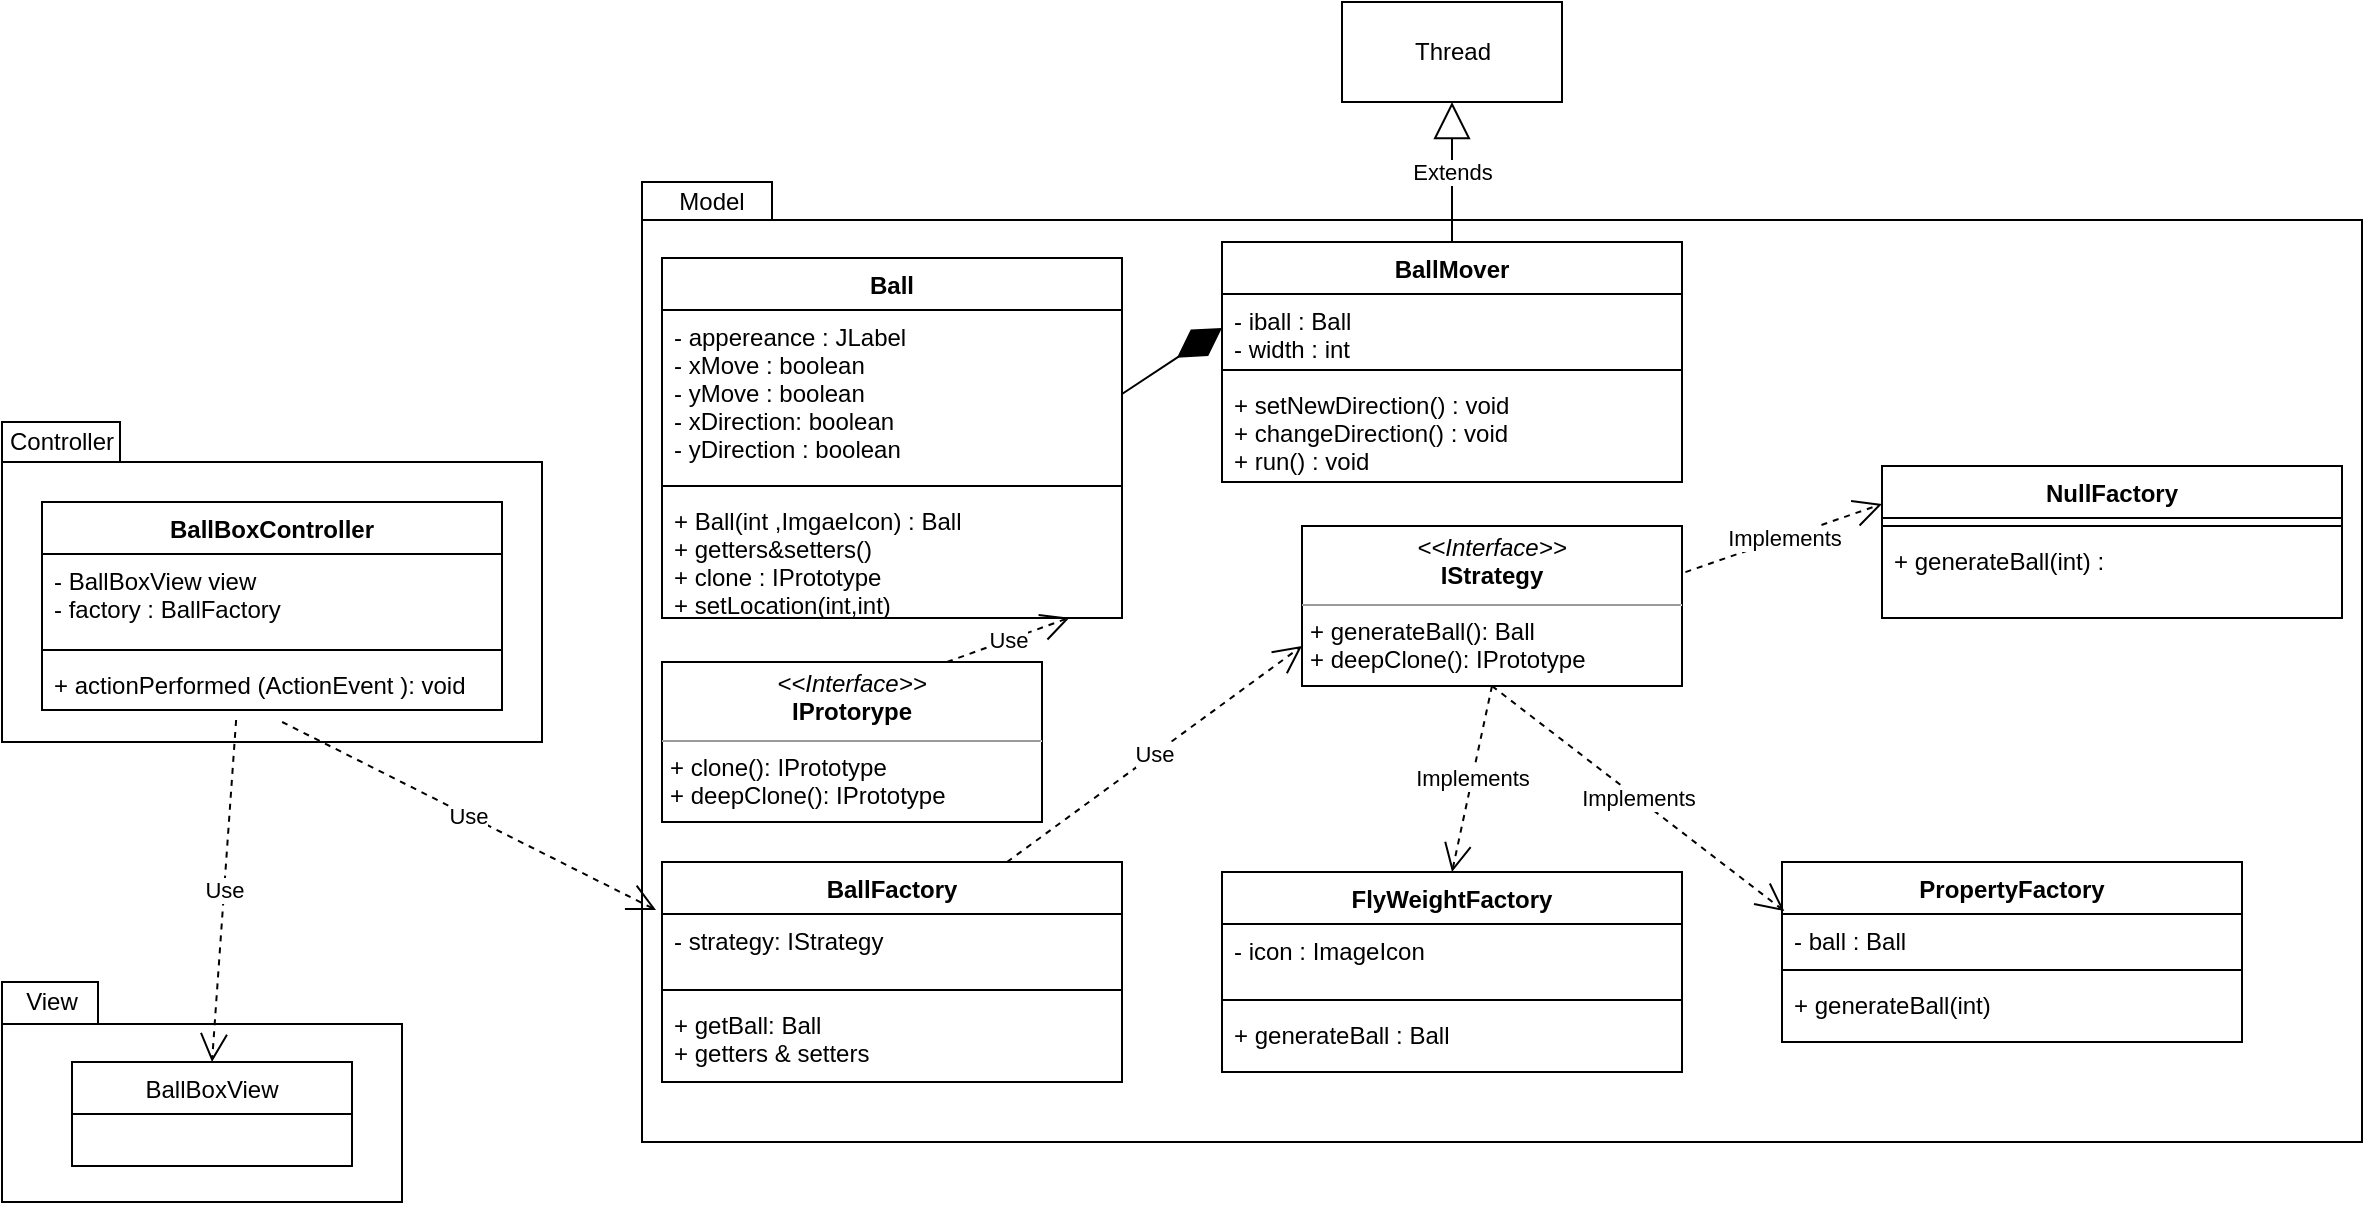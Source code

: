 <mxfile version="12.2.2" type="device" pages="1"><diagram id="LMTZqqwTGw_atyq0R42L" name="Page-1"><mxGraphModel dx="2011" dy="1154" grid="1" gridSize="10" guides="1" tooltips="1" connect="1" arrows="1" fold="1" page="1" pageScale="1" pageWidth="850" pageHeight="1100" math="0" shadow="0"><root><mxCell id="0"/><mxCell id="1" parent="0"/><mxCell id="vgm6bVQG7e7r9hBctChk-1" value="" style="shape=folder;fontStyle=1;spacingTop=10;tabWidth=48;tabHeight=21;tabPosition=left;html=1;" vertex="1" parent="1"><mxGeometry x="30" y="660" width="200" height="110" as="geometry"/></mxCell><mxCell id="vgm6bVQG7e7r9hBctChk-2" value="View" style="text;html=1;strokeColor=none;fillColor=none;align=center;verticalAlign=middle;whiteSpace=wrap;rounded=0;" vertex="1" parent="1"><mxGeometry x="35" y="660" width="40" height="20" as="geometry"/></mxCell><mxCell id="vgm6bVQG7e7r9hBctChk-3" value="BallBoxView" style="swimlane;fontStyle=0;childLayout=stackLayout;horizontal=1;startSize=26;fillColor=none;horizontalStack=0;resizeParent=1;resizeParentMax=0;resizeLast=0;collapsible=1;marginBottom=0;" vertex="1" parent="1"><mxGeometry x="65" y="700" width="140" height="52" as="geometry"/></mxCell><mxCell id="vgm6bVQG7e7r9hBctChk-7" value="" style="shape=folder;fontStyle=1;spacingTop=10;tabWidth=59;tabHeight=20;tabPosition=left;html=1;" vertex="1" parent="1"><mxGeometry x="30" y="380" width="270" height="160" as="geometry"/></mxCell><mxCell id="vgm6bVQG7e7r9hBctChk-8" value="Controller" style="text;html=1;strokeColor=none;fillColor=none;align=center;verticalAlign=middle;whiteSpace=wrap;rounded=0;" vertex="1" parent="1"><mxGeometry x="40" y="380" width="40" height="20" as="geometry"/></mxCell><mxCell id="vgm6bVQG7e7r9hBctChk-9" value="BallBoxController" style="swimlane;fontStyle=1;align=center;verticalAlign=top;childLayout=stackLayout;horizontal=1;startSize=26;horizontalStack=0;resizeParent=1;resizeParentMax=0;resizeLast=0;collapsible=1;marginBottom=0;" vertex="1" parent="1"><mxGeometry x="50" y="420" width="230" height="104" as="geometry"/></mxCell><mxCell id="vgm6bVQG7e7r9hBctChk-10" value="- BallBoxView view&#10;- factory : BallFactory" style="text;strokeColor=none;fillColor=none;align=left;verticalAlign=top;spacingLeft=4;spacingRight=4;overflow=hidden;rotatable=0;points=[[0,0.5],[1,0.5]];portConstraint=eastwest;" vertex="1" parent="vgm6bVQG7e7r9hBctChk-9"><mxGeometry y="26" width="230" height="44" as="geometry"/></mxCell><mxCell id="vgm6bVQG7e7r9hBctChk-11" value="" style="line;strokeWidth=1;fillColor=none;align=left;verticalAlign=middle;spacingTop=-1;spacingLeft=3;spacingRight=3;rotatable=0;labelPosition=right;points=[];portConstraint=eastwest;" vertex="1" parent="vgm6bVQG7e7r9hBctChk-9"><mxGeometry y="70" width="230" height="8" as="geometry"/></mxCell><mxCell id="vgm6bVQG7e7r9hBctChk-12" value="+ actionPerformed (ActionEvent ): void" style="text;strokeColor=none;fillColor=none;align=left;verticalAlign=top;spacingLeft=4;spacingRight=4;overflow=hidden;rotatable=0;points=[[0,0.5],[1,0.5]];portConstraint=eastwest;" vertex="1" parent="vgm6bVQG7e7r9hBctChk-9"><mxGeometry y="78" width="230" height="26" as="geometry"/></mxCell><mxCell id="vgm6bVQG7e7r9hBctChk-13" value="" style="shape=folder;fontStyle=1;spacingTop=10;tabWidth=65;tabHeight=19;tabPosition=left;html=1;" vertex="1" parent="1"><mxGeometry x="350" y="260" width="860" height="480" as="geometry"/></mxCell><mxCell id="vgm6bVQG7e7r9hBctChk-14" value="Use" style="endArrow=open;endSize=12;dashed=1;html=1;entryX=0.5;entryY=0;entryDx=0;entryDy=0;exitX=0.422;exitY=1.192;exitDx=0;exitDy=0;exitPerimeter=0;" edge="1" parent="1" source="vgm6bVQG7e7r9hBctChk-12" target="vgm6bVQG7e7r9hBctChk-3"><mxGeometry width="160" relative="1" as="geometry"><mxPoint x="155" y="640" as="sourcePoint"/><mxPoint x="190" y="840" as="targetPoint"/></mxGeometry></mxCell><mxCell id="vgm6bVQG7e7r9hBctChk-15" value="Model&lt;br&gt;" style="text;html=1;strokeColor=none;fillColor=none;align=center;verticalAlign=middle;whiteSpace=wrap;rounded=0;" vertex="1" parent="1"><mxGeometry x="365" y="260" width="40" height="20" as="geometry"/></mxCell><mxCell id="vgm6bVQG7e7r9hBctChk-16" value="Ball" style="swimlane;fontStyle=1;align=center;verticalAlign=top;childLayout=stackLayout;horizontal=1;startSize=26;horizontalStack=0;resizeParent=1;resizeParentMax=0;resizeLast=0;collapsible=1;marginBottom=0;" vertex="1" parent="1"><mxGeometry x="360" y="298" width="230" height="180" as="geometry"/></mxCell><mxCell id="vgm6bVQG7e7r9hBctChk-17" value="- appereance : JLabel&#10;- xMove : boolean&#10;- yMove : boolean&#10;- xDirection: boolean&#10;- yDirection : boolean" style="text;strokeColor=none;fillColor=none;align=left;verticalAlign=top;spacingLeft=4;spacingRight=4;overflow=hidden;rotatable=0;points=[[0,0.5],[1,0.5]];portConstraint=eastwest;" vertex="1" parent="vgm6bVQG7e7r9hBctChk-16"><mxGeometry y="26" width="230" height="84" as="geometry"/></mxCell><mxCell id="vgm6bVQG7e7r9hBctChk-18" value="" style="line;strokeWidth=1;fillColor=none;align=left;verticalAlign=middle;spacingTop=-1;spacingLeft=3;spacingRight=3;rotatable=0;labelPosition=right;points=[];portConstraint=eastwest;" vertex="1" parent="vgm6bVQG7e7r9hBctChk-16"><mxGeometry y="110" width="230" height="8" as="geometry"/></mxCell><mxCell id="vgm6bVQG7e7r9hBctChk-19" value="+ Ball(int ,ImgaeIcon) : Ball&#10;+ getters&amp;setters()&#10;+ clone : IPrototype&#10;+ setLocation(int,int)" style="text;strokeColor=none;fillColor=none;align=left;verticalAlign=top;spacingLeft=4;spacingRight=4;overflow=hidden;rotatable=0;points=[[0,0.5],[1,0.5]];portConstraint=eastwest;" vertex="1" parent="vgm6bVQG7e7r9hBctChk-16"><mxGeometry y="118" width="230" height="62" as="geometry"/></mxCell><mxCell id="vgm6bVQG7e7r9hBctChk-20" value="FlyWeightFactory" style="swimlane;fontStyle=1;align=center;verticalAlign=top;childLayout=stackLayout;horizontal=1;startSize=26;horizontalStack=0;resizeParent=1;resizeParentMax=0;resizeLast=0;collapsible=1;marginBottom=0;" vertex="1" parent="1"><mxGeometry x="640" y="605" width="230" height="100" as="geometry"/></mxCell><mxCell id="vgm6bVQG7e7r9hBctChk-21" value="- icon : ImageIcon&#10;" style="text;strokeColor=none;fillColor=none;align=left;verticalAlign=top;spacingLeft=4;spacingRight=4;overflow=hidden;rotatable=0;points=[[0,0.5],[1,0.5]];portConstraint=eastwest;" vertex="1" parent="vgm6bVQG7e7r9hBctChk-20"><mxGeometry y="26" width="230" height="34" as="geometry"/></mxCell><mxCell id="vgm6bVQG7e7r9hBctChk-22" value="" style="line;strokeWidth=1;fillColor=none;align=left;verticalAlign=middle;spacingTop=-1;spacingLeft=3;spacingRight=3;rotatable=0;labelPosition=right;points=[];portConstraint=eastwest;" vertex="1" parent="vgm6bVQG7e7r9hBctChk-20"><mxGeometry y="60" width="230" height="8" as="geometry"/></mxCell><mxCell id="vgm6bVQG7e7r9hBctChk-23" value="+ generateBall : Ball" style="text;strokeColor=none;fillColor=none;align=left;verticalAlign=top;spacingLeft=4;spacingRight=4;overflow=hidden;rotatable=0;points=[[0,0.5],[1,0.5]];portConstraint=eastwest;" vertex="1" parent="vgm6bVQG7e7r9hBctChk-20"><mxGeometry y="68" width="230" height="32" as="geometry"/></mxCell><mxCell id="vgm6bVQG7e7r9hBctChk-24" value="BallFactory" style="swimlane;fontStyle=1;align=center;verticalAlign=top;childLayout=stackLayout;horizontal=1;startSize=26;horizontalStack=0;resizeParent=1;resizeParentMax=0;resizeLast=0;collapsible=1;marginBottom=0;" vertex="1" parent="1"><mxGeometry x="360" y="600" width="230" height="110" as="geometry"/></mxCell><mxCell id="vgm6bVQG7e7r9hBctChk-25" value="- strategy: IStrategy&#10;" style="text;strokeColor=none;fillColor=none;align=left;verticalAlign=top;spacingLeft=4;spacingRight=4;overflow=hidden;rotatable=0;points=[[0,0.5],[1,0.5]];portConstraint=eastwest;" vertex="1" parent="vgm6bVQG7e7r9hBctChk-24"><mxGeometry y="26" width="230" height="34" as="geometry"/></mxCell><mxCell id="vgm6bVQG7e7r9hBctChk-26" value="" style="line;strokeWidth=1;fillColor=none;align=left;verticalAlign=middle;spacingTop=-1;spacingLeft=3;spacingRight=3;rotatable=0;labelPosition=right;points=[];portConstraint=eastwest;" vertex="1" parent="vgm6bVQG7e7r9hBctChk-24"><mxGeometry y="60" width="230" height="8" as="geometry"/></mxCell><mxCell id="vgm6bVQG7e7r9hBctChk-27" value="+ getBall: Ball&#10;+ getters &amp; setters&#10;" style="text;strokeColor=none;fillColor=none;align=left;verticalAlign=top;spacingLeft=4;spacingRight=4;overflow=hidden;rotatable=0;points=[[0,0.5],[1,0.5]];portConstraint=eastwest;" vertex="1" parent="vgm6bVQG7e7r9hBctChk-24"><mxGeometry y="68" width="230" height="42" as="geometry"/></mxCell><mxCell id="vgm6bVQG7e7r9hBctChk-28" value="BallMover" style="swimlane;fontStyle=1;align=center;verticalAlign=top;childLayout=stackLayout;horizontal=1;startSize=26;horizontalStack=0;resizeParent=1;resizeParentMax=0;resizeLast=0;collapsible=1;marginBottom=0;" vertex="1" parent="1"><mxGeometry x="640" y="290" width="230" height="120" as="geometry"/></mxCell><mxCell id="vgm6bVQG7e7r9hBctChk-29" value="- iball : Ball&#10;- width : int&#10;- height : int" style="text;strokeColor=none;fillColor=none;align=left;verticalAlign=top;spacingLeft=4;spacingRight=4;overflow=hidden;rotatable=0;points=[[0,0.5],[1,0.5]];portConstraint=eastwest;" vertex="1" parent="vgm6bVQG7e7r9hBctChk-28"><mxGeometry y="26" width="230" height="34" as="geometry"/></mxCell><mxCell id="vgm6bVQG7e7r9hBctChk-30" value="" style="line;strokeWidth=1;fillColor=none;align=left;verticalAlign=middle;spacingTop=-1;spacingLeft=3;spacingRight=3;rotatable=0;labelPosition=right;points=[];portConstraint=eastwest;" vertex="1" parent="vgm6bVQG7e7r9hBctChk-28"><mxGeometry y="60" width="230" height="8" as="geometry"/></mxCell><mxCell id="vgm6bVQG7e7r9hBctChk-31" value="+ setNewDirection() : void&#10;+ changeDirection() : void&#10;+ run() : void" style="text;strokeColor=none;fillColor=none;align=left;verticalAlign=top;spacingLeft=4;spacingRight=4;overflow=hidden;rotatable=0;points=[[0,0.5],[1,0.5]];portConstraint=eastwest;" vertex="1" parent="vgm6bVQG7e7r9hBctChk-28"><mxGeometry y="68" width="230" height="52" as="geometry"/></mxCell><mxCell id="vgm6bVQG7e7r9hBctChk-32" value="&lt;p style=&quot;margin: 0px ; margin-top: 4px ; text-align: center&quot;&gt;&lt;i&gt;&amp;lt;&amp;lt;Interface&amp;gt;&amp;gt;&lt;/i&gt;&lt;br&gt;&lt;b&gt;IProtorype&lt;/b&gt;&lt;/p&gt;&lt;hr size=&quot;1&quot;&gt;&lt;p style=&quot;margin: 0px ; margin-left: 4px&quot;&gt;&lt;/p&gt;&lt;p style=&quot;margin: 0px ; margin-left: 4px&quot;&gt;+ clone(): IPrototype&lt;br&gt;+ deepClone(): IPrototype&lt;/p&gt;" style="verticalAlign=top;align=left;overflow=fill;fontSize=12;fontFamily=Helvetica;html=1;" vertex="1" parent="1"><mxGeometry x="360" y="500" width="190" height="80" as="geometry"/></mxCell><mxCell id="vgm6bVQG7e7r9hBctChk-35" value="&lt;p style=&quot;margin: 0px ; margin-top: 4px ; text-align: center&quot;&gt;&lt;i&gt;&amp;lt;&amp;lt;Interface&amp;gt;&amp;gt;&lt;/i&gt;&lt;br&gt;&lt;b&gt;IStrategy&lt;/b&gt;&lt;/p&gt;&lt;hr size=&quot;1&quot;&gt;&lt;p style=&quot;margin: 0px ; margin-left: 4px&quot;&gt;&lt;/p&gt;&lt;p style=&quot;margin: 0px ; margin-left: 4px&quot;&gt;+ generateBall(): Ball&lt;br&gt;+ deepClone(): IPrototype&lt;/p&gt;" style="verticalAlign=top;align=left;overflow=fill;fontSize=12;fontFamily=Helvetica;html=1;" vertex="1" parent="1"><mxGeometry x="680" y="432" width="190" height="80" as="geometry"/></mxCell><mxCell id="vgm6bVQG7e7r9hBctChk-36" value="NullFactory" style="swimlane;fontStyle=1;align=center;verticalAlign=top;childLayout=stackLayout;horizontal=1;startSize=26;horizontalStack=0;resizeParent=1;resizeParentMax=0;resizeLast=0;collapsible=1;marginBottom=0;" vertex="1" parent="1"><mxGeometry x="970" y="402" width="230" height="76" as="geometry"/></mxCell><mxCell id="vgm6bVQG7e7r9hBctChk-38" value="" style="line;strokeWidth=1;fillColor=none;align=left;verticalAlign=middle;spacingTop=-1;spacingLeft=3;spacingRight=3;rotatable=0;labelPosition=right;points=[];portConstraint=eastwest;" vertex="1" parent="vgm6bVQG7e7r9hBctChk-36"><mxGeometry y="26" width="230" height="8" as="geometry"/></mxCell><mxCell id="vgm6bVQG7e7r9hBctChk-39" value="+ generateBall(int) :&#10;" style="text;strokeColor=none;fillColor=none;align=left;verticalAlign=top;spacingLeft=4;spacingRight=4;overflow=hidden;rotatable=0;points=[[0,0.5],[1,0.5]];portConstraint=eastwest;" vertex="1" parent="vgm6bVQG7e7r9hBctChk-36"><mxGeometry y="34" width="230" height="42" as="geometry"/></mxCell><mxCell id="vgm6bVQG7e7r9hBctChk-43" value="PropertyFactory" style="swimlane;fontStyle=1;align=center;verticalAlign=top;childLayout=stackLayout;horizontal=1;startSize=26;horizontalStack=0;resizeParent=1;resizeParentMax=0;resizeLast=0;collapsible=1;marginBottom=0;" vertex="1" parent="1"><mxGeometry x="920" y="600" width="230" height="90" as="geometry"/></mxCell><mxCell id="vgm6bVQG7e7r9hBctChk-44" value="- ball : Ball" style="text;strokeColor=none;fillColor=none;align=left;verticalAlign=top;spacingLeft=4;spacingRight=4;overflow=hidden;rotatable=0;points=[[0,0.5],[1,0.5]];portConstraint=eastwest;" vertex="1" parent="vgm6bVQG7e7r9hBctChk-43"><mxGeometry y="26" width="230" height="24" as="geometry"/></mxCell><mxCell id="vgm6bVQG7e7r9hBctChk-45" value="" style="line;strokeWidth=1;fillColor=none;align=left;verticalAlign=middle;spacingTop=-1;spacingLeft=3;spacingRight=3;rotatable=0;labelPosition=right;points=[];portConstraint=eastwest;" vertex="1" parent="vgm6bVQG7e7r9hBctChk-43"><mxGeometry y="50" width="230" height="8" as="geometry"/></mxCell><mxCell id="vgm6bVQG7e7r9hBctChk-46" value="+ generateBall(int)" style="text;strokeColor=none;fillColor=none;align=left;verticalAlign=top;spacingLeft=4;spacingRight=4;overflow=hidden;rotatable=0;points=[[0,0.5],[1,0.5]];portConstraint=eastwest;" vertex="1" parent="vgm6bVQG7e7r9hBctChk-43"><mxGeometry y="58" width="230" height="32" as="geometry"/></mxCell><mxCell id="vgm6bVQG7e7r9hBctChk-47" value="Use" style="endArrow=open;endSize=12;dashed=1;html=1;entryX=-0.013;entryY=-0.059;entryDx=0;entryDy=0;exitX=0.522;exitY=1.231;exitDx=0;exitDy=0;exitPerimeter=0;entryPerimeter=0;" edge="1" parent="1" source="vgm6bVQG7e7r9hBctChk-12" target="vgm6bVQG7e7r9hBctChk-25"><mxGeometry width="160" relative="1" as="geometry"><mxPoint x="147.06" y="528.992" as="sourcePoint"/><mxPoint x="145" y="710" as="targetPoint"/></mxGeometry></mxCell><mxCell id="vgm6bVQG7e7r9hBctChk-48" value="Thread" style="html=1;" vertex="1" parent="1"><mxGeometry x="700" y="170" width="110" height="50" as="geometry"/></mxCell><mxCell id="vgm6bVQG7e7r9hBctChk-49" value="Extends" style="endArrow=block;endSize=16;endFill=0;html=1;entryX=0.5;entryY=1;entryDx=0;entryDy=0;exitX=0.5;exitY=0;exitDx=0;exitDy=0;" edge="1" parent="1" source="vgm6bVQG7e7r9hBctChk-28" target="vgm6bVQG7e7r9hBctChk-48"><mxGeometry width="160" relative="1" as="geometry"><mxPoint x="60" y="790" as="sourcePoint"/><mxPoint x="220" y="790" as="targetPoint"/></mxGeometry></mxCell><mxCell id="vgm6bVQG7e7r9hBctChk-50" value="Use" style="endArrow=open;endSize=12;dashed=1;html=1;entryX=0;entryY=0.75;entryDx=0;entryDy=0;exitX=0.75;exitY=0;exitDx=0;exitDy=0;" edge="1" parent="1" source="vgm6bVQG7e7r9hBctChk-24" target="vgm6bVQG7e7r9hBctChk-35"><mxGeometry width="160" relative="1" as="geometry"><mxPoint x="157.06" y="538.992" as="sourcePoint"/><mxPoint x="145" y="710" as="targetPoint"/></mxGeometry></mxCell><mxCell id="vgm6bVQG7e7r9hBctChk-51" value="Implements&lt;br&gt;" style="endArrow=open;endSize=12;dashed=1;html=1;entryX=0.5;entryY=0;entryDx=0;entryDy=0;exitX=0.5;exitY=1;exitDx=0;exitDy=0;" edge="1" parent="1" source="vgm6bVQG7e7r9hBctChk-35" target="vgm6bVQG7e7r9hBctChk-20"><mxGeometry width="160" relative="1" as="geometry"><mxPoint x="710" y="500" as="sourcePoint"/><mxPoint x="870" y="500" as="targetPoint"/></mxGeometry></mxCell><mxCell id="vgm6bVQG7e7r9hBctChk-52" value="Implements&lt;br&gt;" style="endArrow=open;endSize=12;dashed=1;html=1;entryX=0.005;entryY=-0.062;entryDx=0;entryDy=0;exitX=0.5;exitY=1;exitDx=0;exitDy=0;entryPerimeter=0;" edge="1" parent="1" source="vgm6bVQG7e7r9hBctChk-35" target="vgm6bVQG7e7r9hBctChk-44"><mxGeometry width="160" relative="1" as="geometry"><mxPoint x="775" y="484" as="sourcePoint"/><mxPoint x="765" y="615" as="targetPoint"/></mxGeometry></mxCell><mxCell id="vgm6bVQG7e7r9hBctChk-53" value="Implements&lt;br&gt;" style="endArrow=open;endSize=12;dashed=1;html=1;entryX=0;entryY=0.25;entryDx=0;entryDy=0;exitX=1.009;exitY=0.288;exitDx=0;exitDy=0;exitPerimeter=0;" edge="1" parent="1" source="vgm6bVQG7e7r9hBctChk-35" target="vgm6bVQG7e7r9hBctChk-36"><mxGeometry width="160" relative="1" as="geometry"><mxPoint x="770" y="480" as="sourcePoint"/><mxPoint x="951.15" y="654.512" as="targetPoint"/></mxGeometry></mxCell><mxCell id="vgm6bVQG7e7r9hBctChk-55" value="" style="endArrow=diamondThin;endFill=1;endSize=24;html=1;entryX=0;entryY=0.5;entryDx=0;entryDy=0;exitX=1;exitY=0.5;exitDx=0;exitDy=0;" edge="1" parent="1" source="vgm6bVQG7e7r9hBctChk-17" target="vgm6bVQG7e7r9hBctChk-29"><mxGeometry width="160" relative="1" as="geometry"><mxPoint x="30" y="790" as="sourcePoint"/><mxPoint x="190" y="790" as="targetPoint"/></mxGeometry></mxCell><mxCell id="vgm6bVQG7e7r9hBctChk-56" value="Use" style="endArrow=open;endSize=12;dashed=1;html=1;entryX=0.886;entryY=0.997;entryDx=0;entryDy=0;exitX=0.75;exitY=0;exitDx=0;exitDy=0;entryPerimeter=0;" edge="1" parent="1" source="vgm6bVQG7e7r9hBctChk-32" target="vgm6bVQG7e7r9hBctChk-19"><mxGeometry width="160" relative="1" as="geometry"><mxPoint x="542.5" y="610" as="sourcePoint"/><mxPoint x="650" y="502" as="targetPoint"/></mxGeometry></mxCell></root></mxGraphModel></diagram></mxfile>